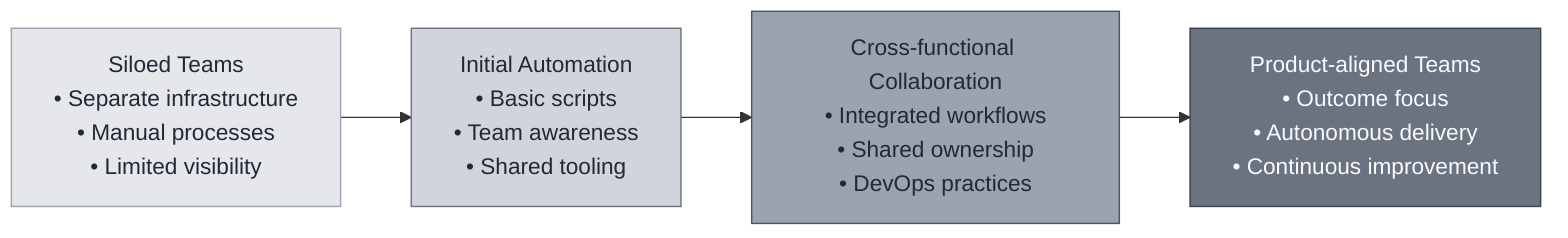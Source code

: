 flowchart LR
    A[Siloed Teams\n• Separate infrastructure\n• Manual processes\n• Limited visibility] --> B[Initial Automation\n• Basic scripts\n• Team awareness\n• Shared tooling]
    B --> C[Cross-functional Collaboration\n• Integrated workflows\n• Shared ownership\n• DevOps practices]
    C --> D[Product-aligned Teams\n• Outcome focus\n• Autonomous delivery\n• Continuous improvement]
    
    style A fill:#e5e7eb,stroke:#9ca3af,color:#1f2937
    style B fill:#d1d5db,stroke:#6b7280,color:#1f2937
    style C fill:#9ca3af,stroke:#4b5563,color:#1f2937
    style D fill:#6b7280,stroke:#374151,color:#f9fafb